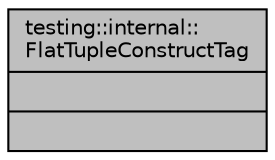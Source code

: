 digraph "testing::internal::FlatTupleConstructTag"
{
 // LATEX_PDF_SIZE
  bgcolor="transparent";
  edge [fontname="Helvetica",fontsize="10",labelfontname="Helvetica",labelfontsize="10"];
  node [fontname="Helvetica",fontsize="10",shape=record];
  Node1 [label="{testing::internal::\lFlatTupleConstructTag\n||}",height=0.2,width=0.4,color="black", fillcolor="grey75", style="filled", fontcolor="black",tooltip=" "];
}
